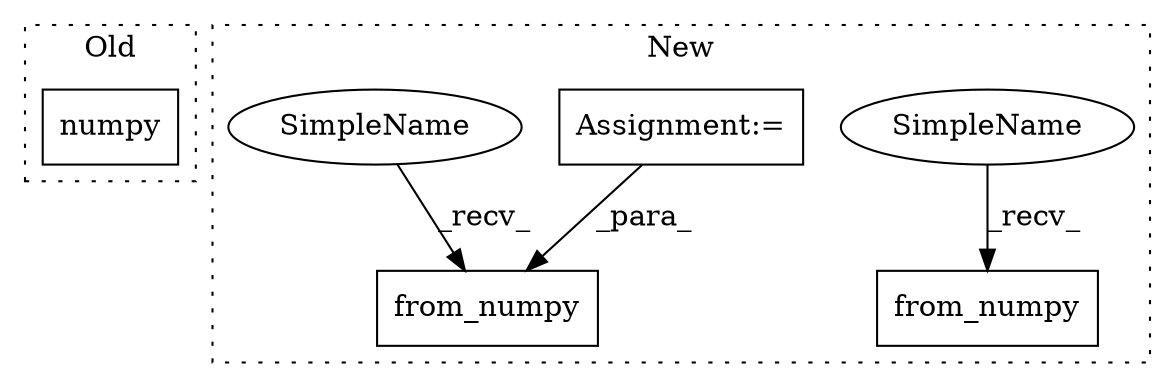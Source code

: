 digraph G {
subgraph cluster0 {
1 [label="numpy" a="32" s="1796" l="7" shape="box"];
label = "Old";
style="dotted";
}
subgraph cluster1 {
2 [label="from_numpy" a="32" s="2233,2253" l="11,1" shape="box"];
3 [label="from_numpy" a="32" s="2191,2213" l="11,1" shape="box"];
4 [label="Assignment:=" a="7" s="1972" l="1" shape="box"];
5 [label="SimpleName" a="42" s="2185" l="5" shape="ellipse"];
6 [label="SimpleName" a="42" s="2227" l="5" shape="ellipse"];
label = "New";
style="dotted";
}
4 -> 2 [label="_para_"];
5 -> 3 [label="_recv_"];
6 -> 2 [label="_recv_"];
}